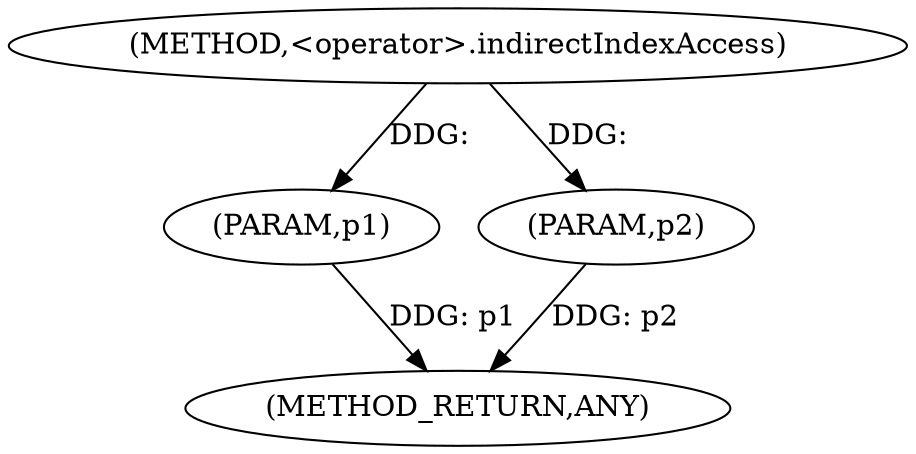 
digraph "&lt;operator&gt;.indirectIndexAccess" {  

"2060" [label = "(METHOD,&lt;operator&gt;.indirectIndexAccess)" ]

"2064" [label = "(METHOD_RETURN,ANY)" ]

"2061" [label = "(PARAM,p1)" ]

"2062" [label = "(PARAM,p2)" ]

  "2061" -> "2064"  [ label = "DDG: p1"] 

  "2062" -> "2064"  [ label = "DDG: p2"] 

  "2060" -> "2061"  [ label = "DDG: "] 

  "2060" -> "2062"  [ label = "DDG: "] 

}
